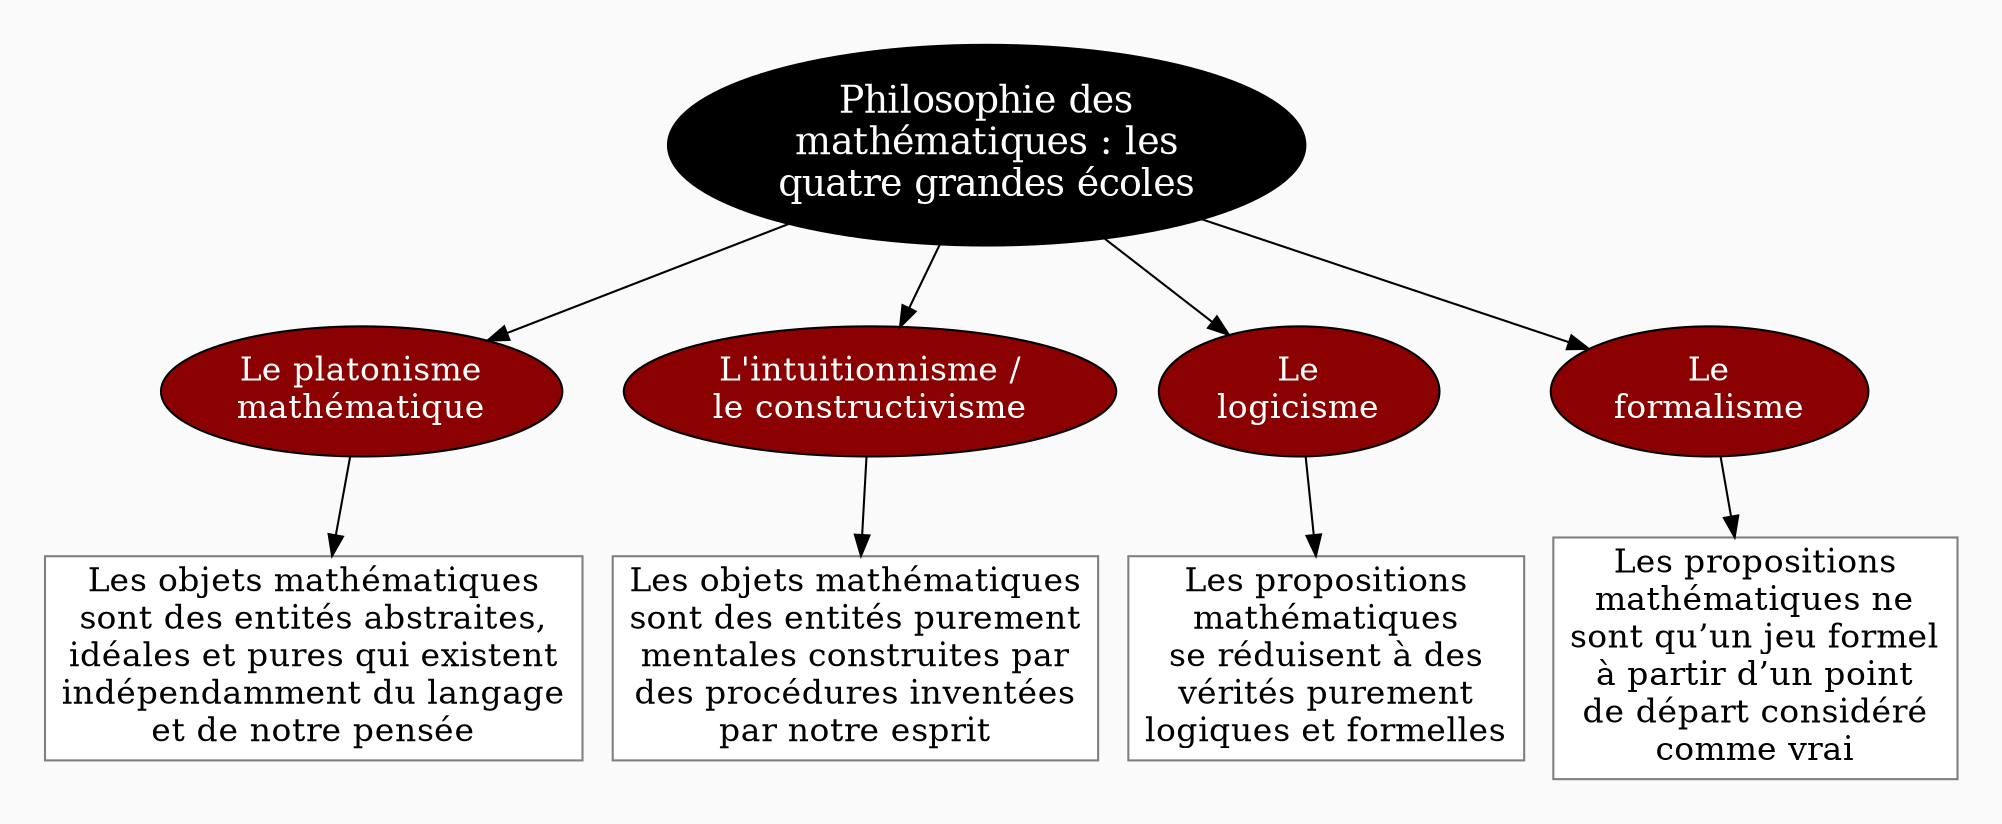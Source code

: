 digraph G {
// Template : diagram
// Usage : cours sur la philosophie des mathématiques

// rankdir=LR
splines=true
//splines=curved
bgcolor=grey98
pad=0.3
style=filled
edge[minlen=4]
ranksep=0.13
nodesep=0.2 // valeur à changer ?

// NIVEAU 1
node[style=filled; fillcolor=12 ; fontcolor=white ; fontsize=18]
// a1[label=""]

a1[label="Philosophie des
mathématiques : les
quatre grandes écoles"]

// NIVEAU 2
node[style="filled";fillcolor=red4;fontcolor=white; fontsize=16]
// b1[label=""]
a1->{b1,b2,b3,b4}
b1[label="Le platonisme
mathématique"]
b2[label="L'intuitionnisme /
le constructivisme"]
b3[label="Le
logicisme"]
b4[label="Le
formalisme"]

// NIVEAU 3 (sans intermédiaire)
node [shape=box; style=filled;fillcolor=white;fontcolor=black;color=grey50]
// c1[label=""]


b1->c1
b2->c2
b3->c3
b4->c4
c1[label="Les objets mathématiques
sont des entités abstraites,
idéales et pures qui existent
indépendamment du langage
et de notre pensée"]    
c2[label="Les objets mathématiques
sont des entités purement
mentales construites par
des procédures inventées
par notre esprit"]
c3[label="Les propositions
mathématiques
se réduisent à des
vérités purement
logiques et formelles"]
c4[label="Les propositions
mathématiques ne
sont qu’un jeu formel
à partir d’un point
de départ considéré
comme vrai"]


// INTERMEDIAIRE AVANT NIVEAU 3
node[style=filled;fillcolor=grey78;shape=oval]
// [arrowhead=none]
// bc1[label=""]

// NIVEAU 3 (avec intermédiaire)
node[style="filled";fillcolor=white;shape=box;color=grey50]
// c1[label=""]

// NIVEAU 4
node[style="filled, rounded";fillcolor=white;shape=box;color=grey50]
// d1[label=""]


// ETIQUETTES EN ROUGE
node[shape=plaintext;fontcolor=firebrick3;fillcolor=grey98]
// e1[label=< <B>= Titre</B><BR /><BR />Contenu<BR /> >]
// e1[label=""]
// ->e1[minlen=1;style=invis]


// Remarques
node[color=blue;shape=box;style=filled;margin=0.07;fontcolor=black;fontsize=13]
edge[color=blue;arrowhead="none";xlabel="";style=dashed]
// r1[label=""]
// {rank=same;->r1}
// {rank=same;r1->[dir=back]}


}

